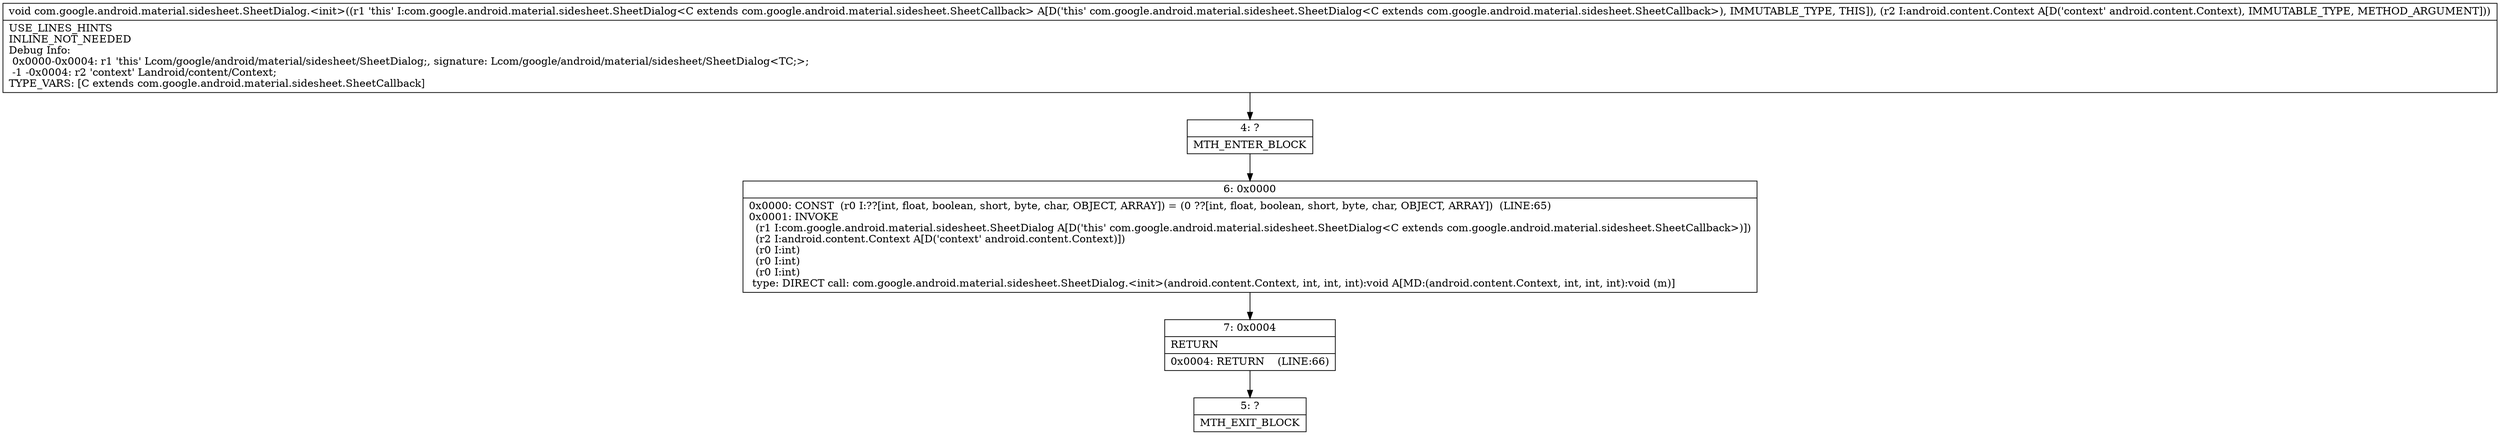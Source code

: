 digraph "CFG forcom.google.android.material.sidesheet.SheetDialog.\<init\>(Landroid\/content\/Context;)V" {
Node_4 [shape=record,label="{4\:\ ?|MTH_ENTER_BLOCK\l}"];
Node_6 [shape=record,label="{6\:\ 0x0000|0x0000: CONST  (r0 I:??[int, float, boolean, short, byte, char, OBJECT, ARRAY]) = (0 ??[int, float, boolean, short, byte, char, OBJECT, ARRAY])  (LINE:65)\l0x0001: INVOKE  \l  (r1 I:com.google.android.material.sidesheet.SheetDialog A[D('this' com.google.android.material.sidesheet.SheetDialog\<C extends com.google.android.material.sidesheet.SheetCallback\>)])\l  (r2 I:android.content.Context A[D('context' android.content.Context)])\l  (r0 I:int)\l  (r0 I:int)\l  (r0 I:int)\l type: DIRECT call: com.google.android.material.sidesheet.SheetDialog.\<init\>(android.content.Context, int, int, int):void A[MD:(android.content.Context, int, int, int):void (m)]\l}"];
Node_7 [shape=record,label="{7\:\ 0x0004|RETURN\l|0x0004: RETURN    (LINE:66)\l}"];
Node_5 [shape=record,label="{5\:\ ?|MTH_EXIT_BLOCK\l}"];
MethodNode[shape=record,label="{void com.google.android.material.sidesheet.SheetDialog.\<init\>((r1 'this' I:com.google.android.material.sidesheet.SheetDialog\<C extends com.google.android.material.sidesheet.SheetCallback\> A[D('this' com.google.android.material.sidesheet.SheetDialog\<C extends com.google.android.material.sidesheet.SheetCallback\>), IMMUTABLE_TYPE, THIS]), (r2 I:android.content.Context A[D('context' android.content.Context), IMMUTABLE_TYPE, METHOD_ARGUMENT]))  | USE_LINES_HINTS\lINLINE_NOT_NEEDED\lDebug Info:\l  0x0000\-0x0004: r1 'this' Lcom\/google\/android\/material\/sidesheet\/SheetDialog;, signature: Lcom\/google\/android\/material\/sidesheet\/SheetDialog\<TC;\>;\l  \-1 \-0x0004: r2 'context' Landroid\/content\/Context;\lTYPE_VARS: [C extends com.google.android.material.sidesheet.SheetCallback]\l}"];
MethodNode -> Node_4;Node_4 -> Node_6;
Node_6 -> Node_7;
Node_7 -> Node_5;
}

